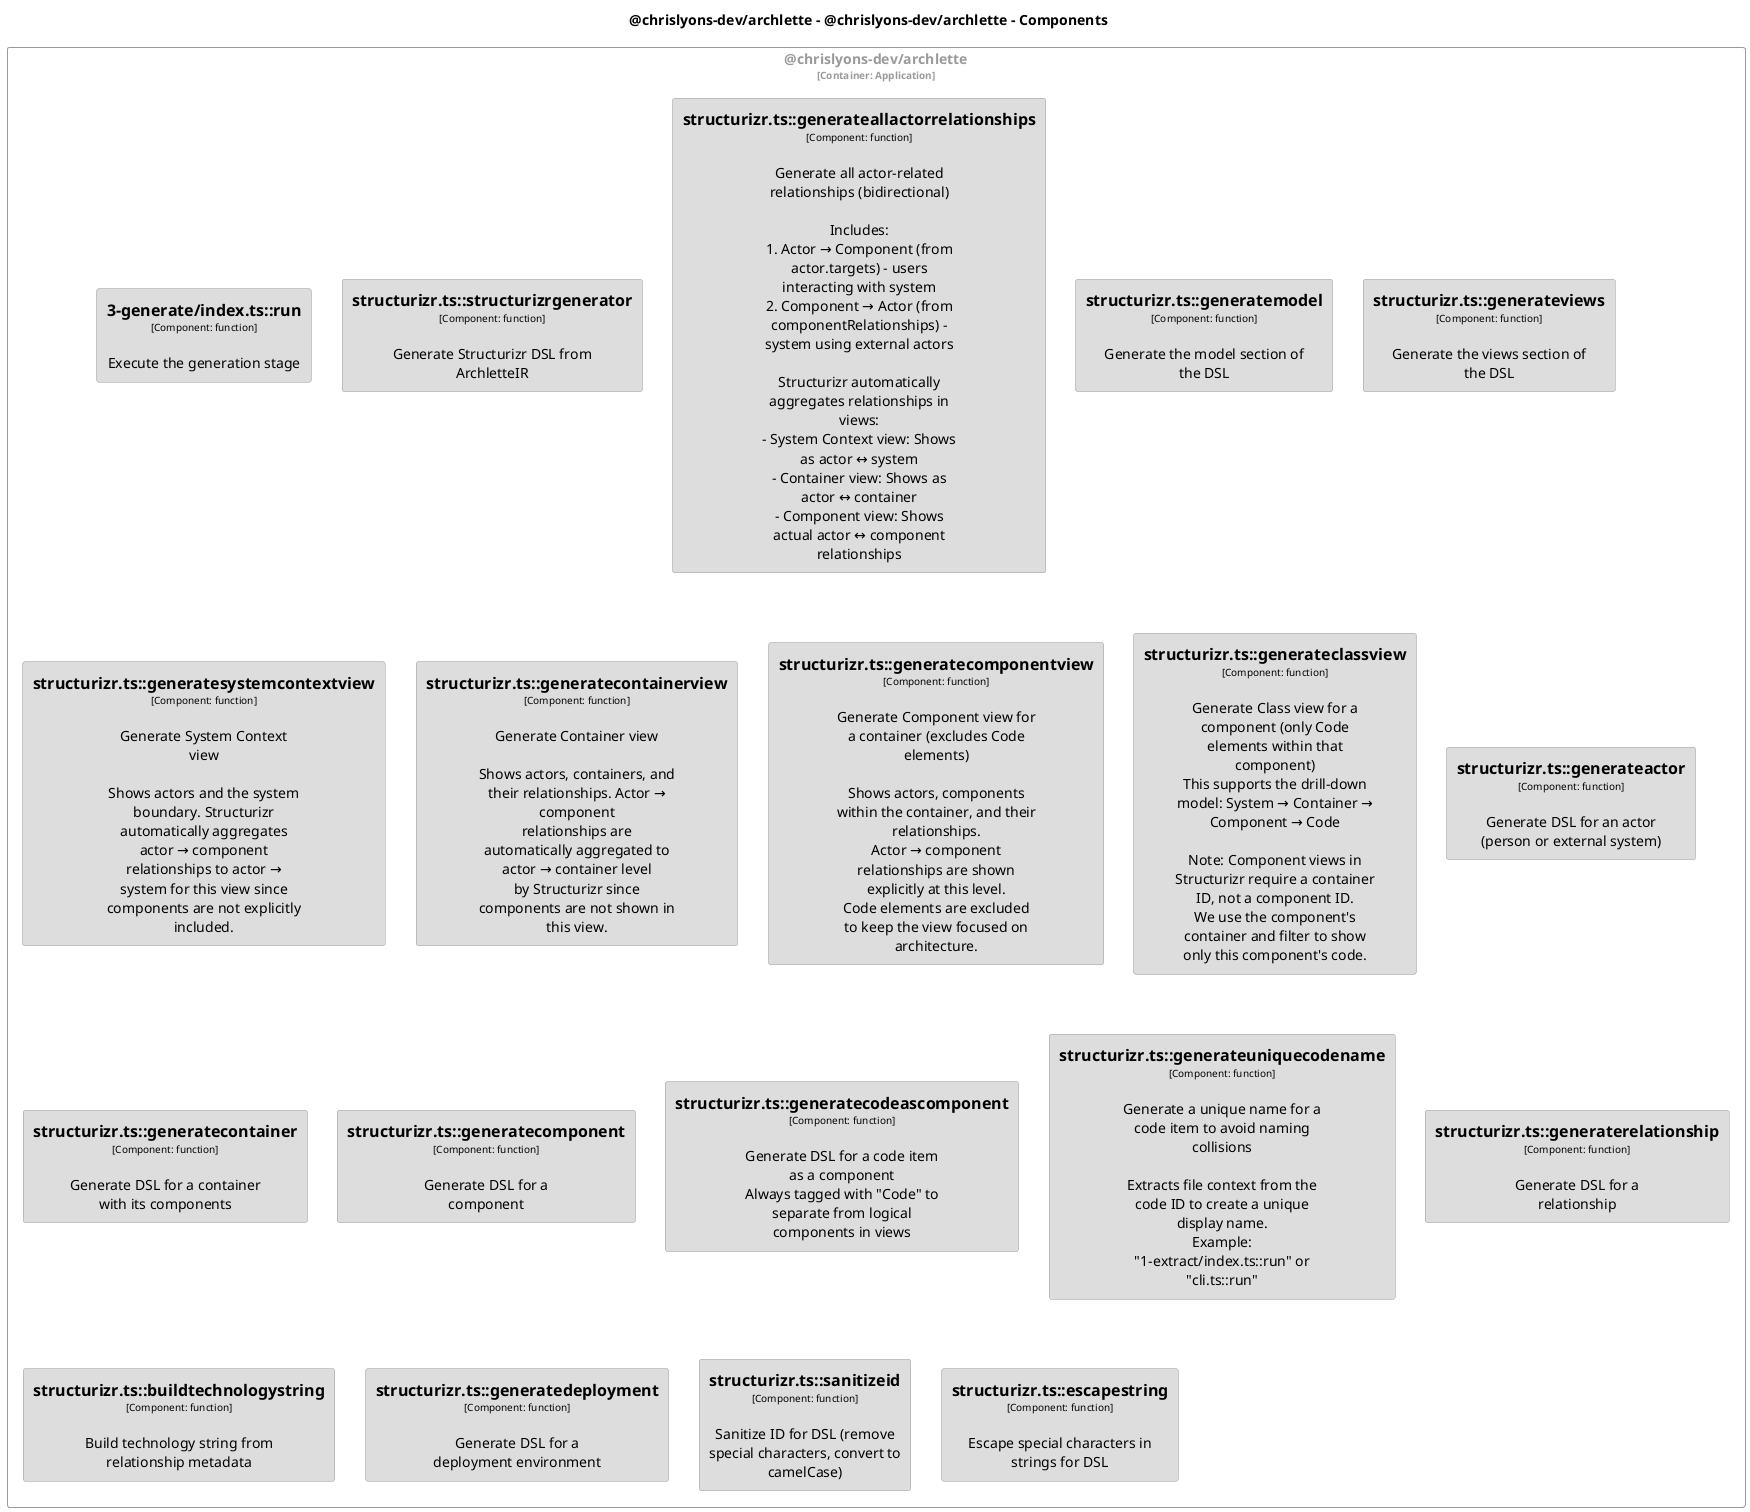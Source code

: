 @startuml
set separator none
title @chrislyons-dev/archlette - @chrislyons-dev/archlette - Components

top to bottom direction
skinparam ranksep 60
skinparam nodesep 30

skinparam {
  arrowFontSize 10
  defaultTextAlignment center
  wrapWidth 200
  maxMessageSize 100
}

hide stereotype

skinparam rectangle<<chrislyonsdevarchlette.chrislyonsdevarchlette.3generateindextsrun>> {
  BackgroundColor #dddddd
  FontColor #000000
  BorderColor #9a9a9a
  shadowing false
}
skinparam rectangle<<chrislyonsdevarchlette.chrislyonsdevarchlette.structurizrtsbuildtechnologystring>> {
  BackgroundColor #dddddd
  FontColor #000000
  BorderColor #9a9a9a
  shadowing false
}
skinparam rectangle<<chrislyonsdevarchlette.chrislyonsdevarchlette.structurizrtsescapestring>> {
  BackgroundColor #dddddd
  FontColor #000000
  BorderColor #9a9a9a
  shadowing false
}
skinparam rectangle<<chrislyonsdevarchlette.chrislyonsdevarchlette.structurizrtsgenerateactor>> {
  BackgroundColor #dddddd
  FontColor #000000
  BorderColor #9a9a9a
  shadowing false
}
skinparam rectangle<<chrislyonsdevarchlette.chrislyonsdevarchlette.structurizrtsgenerateallactorrelationships>> {
  BackgroundColor #dddddd
  FontColor #000000
  BorderColor #9a9a9a
  shadowing false
}
skinparam rectangle<<chrislyonsdevarchlette.chrislyonsdevarchlette.structurizrtsgenerateclassview>> {
  BackgroundColor #dddddd
  FontColor #000000
  BorderColor #9a9a9a
  shadowing false
}
skinparam rectangle<<chrislyonsdevarchlette.chrislyonsdevarchlette.structurizrtsgeneratecodeascomponent>> {
  BackgroundColor #dddddd
  FontColor #000000
  BorderColor #9a9a9a
  shadowing false
}
skinparam rectangle<<chrislyonsdevarchlette.chrislyonsdevarchlette.structurizrtsgeneratecomponent>> {
  BackgroundColor #dddddd
  FontColor #000000
  BorderColor #9a9a9a
  shadowing false
}
skinparam rectangle<<chrislyonsdevarchlette.chrislyonsdevarchlette.structurizrtsgeneratecomponentview>> {
  BackgroundColor #dddddd
  FontColor #000000
  BorderColor #9a9a9a
  shadowing false
}
skinparam rectangle<<chrislyonsdevarchlette.chrislyonsdevarchlette.structurizrtsgeneratecontainer>> {
  BackgroundColor #dddddd
  FontColor #000000
  BorderColor #9a9a9a
  shadowing false
}
skinparam rectangle<<chrislyonsdevarchlette.chrislyonsdevarchlette.structurizrtsgeneratecontainerview>> {
  BackgroundColor #dddddd
  FontColor #000000
  BorderColor #9a9a9a
  shadowing false
}
skinparam rectangle<<chrislyonsdevarchlette.chrislyonsdevarchlette.structurizrtsgeneratedeployment>> {
  BackgroundColor #dddddd
  FontColor #000000
  BorderColor #9a9a9a
  shadowing false
}
skinparam rectangle<<chrislyonsdevarchlette.chrislyonsdevarchlette.structurizrtsgeneratemodel>> {
  BackgroundColor #dddddd
  FontColor #000000
  BorderColor #9a9a9a
  shadowing false
}
skinparam rectangle<<chrislyonsdevarchlette.chrislyonsdevarchlette.structurizrtsgeneraterelationship>> {
  BackgroundColor #dddddd
  FontColor #000000
  BorderColor #9a9a9a
  shadowing false
}
skinparam rectangle<<chrislyonsdevarchlette.chrislyonsdevarchlette.structurizrtsgeneratesystemcontextview>> {
  BackgroundColor #dddddd
  FontColor #000000
  BorderColor #9a9a9a
  shadowing false
}
skinparam rectangle<<chrislyonsdevarchlette.chrislyonsdevarchlette.structurizrtsgenerateuniquecodename>> {
  BackgroundColor #dddddd
  FontColor #000000
  BorderColor #9a9a9a
  shadowing false
}
skinparam rectangle<<chrislyonsdevarchlette.chrislyonsdevarchlette.structurizrtsgenerateviews>> {
  BackgroundColor #dddddd
  FontColor #000000
  BorderColor #9a9a9a
  shadowing false
}
skinparam rectangle<<chrislyonsdevarchlette.chrislyonsdevarchlette.structurizrtssanitizeid>> {
  BackgroundColor #dddddd
  FontColor #000000
  BorderColor #9a9a9a
  shadowing false
}
skinparam rectangle<<chrislyonsdevarchlette.chrislyonsdevarchlette.structurizrtsstructurizrgenerator>> {
  BackgroundColor #dddddd
  FontColor #000000
  BorderColor #9a9a9a
  shadowing false
}
skinparam rectangle<<chrislyonsdevarchlette.chrislyonsdevarchlette>> {
  BorderColor #9a9a9a
  FontColor #9a9a9a
  shadowing false
}

rectangle "@chrislyons-dev/archlette\n<size:10>[Container: Application]</size>" <<chrislyonsdevarchlette.chrislyonsdevarchlette>> {
  rectangle "==3-generate/index.ts::run\n<size:10>[Component: function]</size>\n\nExecute the generation stage" <<chrislyonsdevarchlette.chrislyonsdevarchlette.3generateindextsrun>> as chrislyonsdevarchlette.chrislyonsdevarchlette.3generateindextsrun
  rectangle "==structurizr.ts::structurizrgenerator\n<size:10>[Component: function]</size>\n\nGenerate Structurizr DSL from ArchletteIR" <<chrislyonsdevarchlette.chrislyonsdevarchlette.structurizrtsstructurizrgenerator>> as chrislyonsdevarchlette.chrislyonsdevarchlette.structurizrtsstructurizrgenerator
  rectangle "==structurizr.ts::generateallactorrelationships\n<size:10>[Component: function]</size>\n\nGenerate all actor-related relationships (bidirectional)\n\nIncludes:\n1. Actor → Component (from actor.targets) - users interacting with system\n2. Component → Actor (from componentRelationships) - system using external actors\n\nStructurizr automatically aggregates relationships in views:\n- System Context view: Shows as actor ↔ system\n- Container view: Shows as actor ↔ container\n- Component view: Shows actual actor ↔ component relationships" <<chrislyonsdevarchlette.chrislyonsdevarchlette.structurizrtsgenerateallactorrelationships>> as chrislyonsdevarchlette.chrislyonsdevarchlette.structurizrtsgenerateallactorrelationships
  rectangle "==structurizr.ts::generatemodel\n<size:10>[Component: function]</size>\n\nGenerate the model section of the DSL" <<chrislyonsdevarchlette.chrislyonsdevarchlette.structurizrtsgeneratemodel>> as chrislyonsdevarchlette.chrislyonsdevarchlette.structurizrtsgeneratemodel
  rectangle "==structurizr.ts::generateviews\n<size:10>[Component: function]</size>\n\nGenerate the views section of the DSL" <<chrislyonsdevarchlette.chrislyonsdevarchlette.structurizrtsgenerateviews>> as chrislyonsdevarchlette.chrislyonsdevarchlette.structurizrtsgenerateviews
  rectangle "==structurizr.ts::generatesystemcontextview\n<size:10>[Component: function]</size>\n\nGenerate System Context view\n\nShows actors and the system boundary. Structurizr automatically aggregates\nactor → component relationships to actor → system for this view since\ncomponents are not explicitly included." <<chrislyonsdevarchlette.chrislyonsdevarchlette.structurizrtsgeneratesystemcontextview>> as chrislyonsdevarchlette.chrislyonsdevarchlette.structurizrtsgeneratesystemcontextview
  rectangle "==structurizr.ts::generatecontainerview\n<size:10>[Component: function]</size>\n\nGenerate Container view\n\nShows actors, containers, and their relationships. Actor → component\nrelationships are automatically aggregated to actor → container level\nby Structurizr since components are not shown in this view." <<chrislyonsdevarchlette.chrislyonsdevarchlette.structurizrtsgeneratecontainerview>> as chrislyonsdevarchlette.chrislyonsdevarchlette.structurizrtsgeneratecontainerview
  rectangle "==structurizr.ts::generatecomponentview\n<size:10>[Component: function]</size>\n\nGenerate Component view for a container (excludes Code elements)\n\nShows actors, components within the container, and their relationships.\nActor → component relationships are shown explicitly at this level.\nCode elements are excluded to keep the view focused on architecture." <<chrislyonsdevarchlette.chrislyonsdevarchlette.structurizrtsgeneratecomponentview>> as chrislyonsdevarchlette.chrislyonsdevarchlette.structurizrtsgeneratecomponentview
  rectangle "==structurizr.ts::generateclassview\n<size:10>[Component: function]</size>\n\nGenerate Class view for a component (only Code elements within that component)\nThis supports the drill-down model: System → Container → Component → Code\n\nNote: Component views in Structurizr require a container ID, not a component ID.\nWe use the component's container and filter to show only this component's code." <<chrislyonsdevarchlette.chrislyonsdevarchlette.structurizrtsgenerateclassview>> as chrislyonsdevarchlette.chrislyonsdevarchlette.structurizrtsgenerateclassview
  rectangle "==structurizr.ts::generateactor\n<size:10>[Component: function]</size>\n\nGenerate DSL for an actor (person or external system)" <<chrislyonsdevarchlette.chrislyonsdevarchlette.structurizrtsgenerateactor>> as chrislyonsdevarchlette.chrislyonsdevarchlette.structurizrtsgenerateactor
  rectangle "==structurizr.ts::generatecontainer\n<size:10>[Component: function]</size>\n\nGenerate DSL for a container with its components" <<chrislyonsdevarchlette.chrislyonsdevarchlette.structurizrtsgeneratecontainer>> as chrislyonsdevarchlette.chrislyonsdevarchlette.structurizrtsgeneratecontainer
  rectangle "==structurizr.ts::generatecomponent\n<size:10>[Component: function]</size>\n\nGenerate DSL for a component" <<chrislyonsdevarchlette.chrislyonsdevarchlette.structurizrtsgeneratecomponent>> as chrislyonsdevarchlette.chrislyonsdevarchlette.structurizrtsgeneratecomponent
  rectangle "==structurizr.ts::generatecodeascomponent\n<size:10>[Component: function]</size>\n\nGenerate DSL for a code item as a component\nAlways tagged with "Code" to separate from logical components in views" <<chrislyonsdevarchlette.chrislyonsdevarchlette.structurizrtsgeneratecodeascomponent>> as chrislyonsdevarchlette.chrislyonsdevarchlette.structurizrtsgeneratecodeascomponent
  rectangle "==structurizr.ts::generateuniquecodename\n<size:10>[Component: function]</size>\n\nGenerate a unique name for a code item to avoid naming collisions\n\nExtracts file context from the code ID to create a unique display name.\nExample: "1-extract/index.ts::run" or "cli.ts::run"" <<chrislyonsdevarchlette.chrislyonsdevarchlette.structurizrtsgenerateuniquecodename>> as chrislyonsdevarchlette.chrislyonsdevarchlette.structurizrtsgenerateuniquecodename
  rectangle "==structurizr.ts::generaterelationship\n<size:10>[Component: function]</size>\n\nGenerate DSL for a relationship" <<chrislyonsdevarchlette.chrislyonsdevarchlette.structurizrtsgeneraterelationship>> as chrislyonsdevarchlette.chrislyonsdevarchlette.structurizrtsgeneraterelationship
  rectangle "==structurizr.ts::buildtechnologystring\n<size:10>[Component: function]</size>\n\nBuild technology string from relationship metadata" <<chrislyonsdevarchlette.chrislyonsdevarchlette.structurizrtsbuildtechnologystring>> as chrislyonsdevarchlette.chrislyonsdevarchlette.structurizrtsbuildtechnologystring
  rectangle "==structurizr.ts::generatedeployment\n<size:10>[Component: function]</size>\n\nGenerate DSL for a deployment environment" <<chrislyonsdevarchlette.chrislyonsdevarchlette.structurizrtsgeneratedeployment>> as chrislyonsdevarchlette.chrislyonsdevarchlette.structurizrtsgeneratedeployment
  rectangle "==structurizr.ts::sanitizeid\n<size:10>[Component: function]</size>\n\nSanitize ID for DSL (remove special characters, convert to camelCase)" <<chrislyonsdevarchlette.chrislyonsdevarchlette.structurizrtssanitizeid>> as chrislyonsdevarchlette.chrislyonsdevarchlette.structurizrtssanitizeid
  rectangle "==structurizr.ts::escapestring\n<size:10>[Component: function]</size>\n\nEscape special characters in strings for DSL" <<chrislyonsdevarchlette.chrislyonsdevarchlette.structurizrtsescapestring>> as chrislyonsdevarchlette.chrislyonsdevarchlette.structurizrtsescapestring
}

@enduml